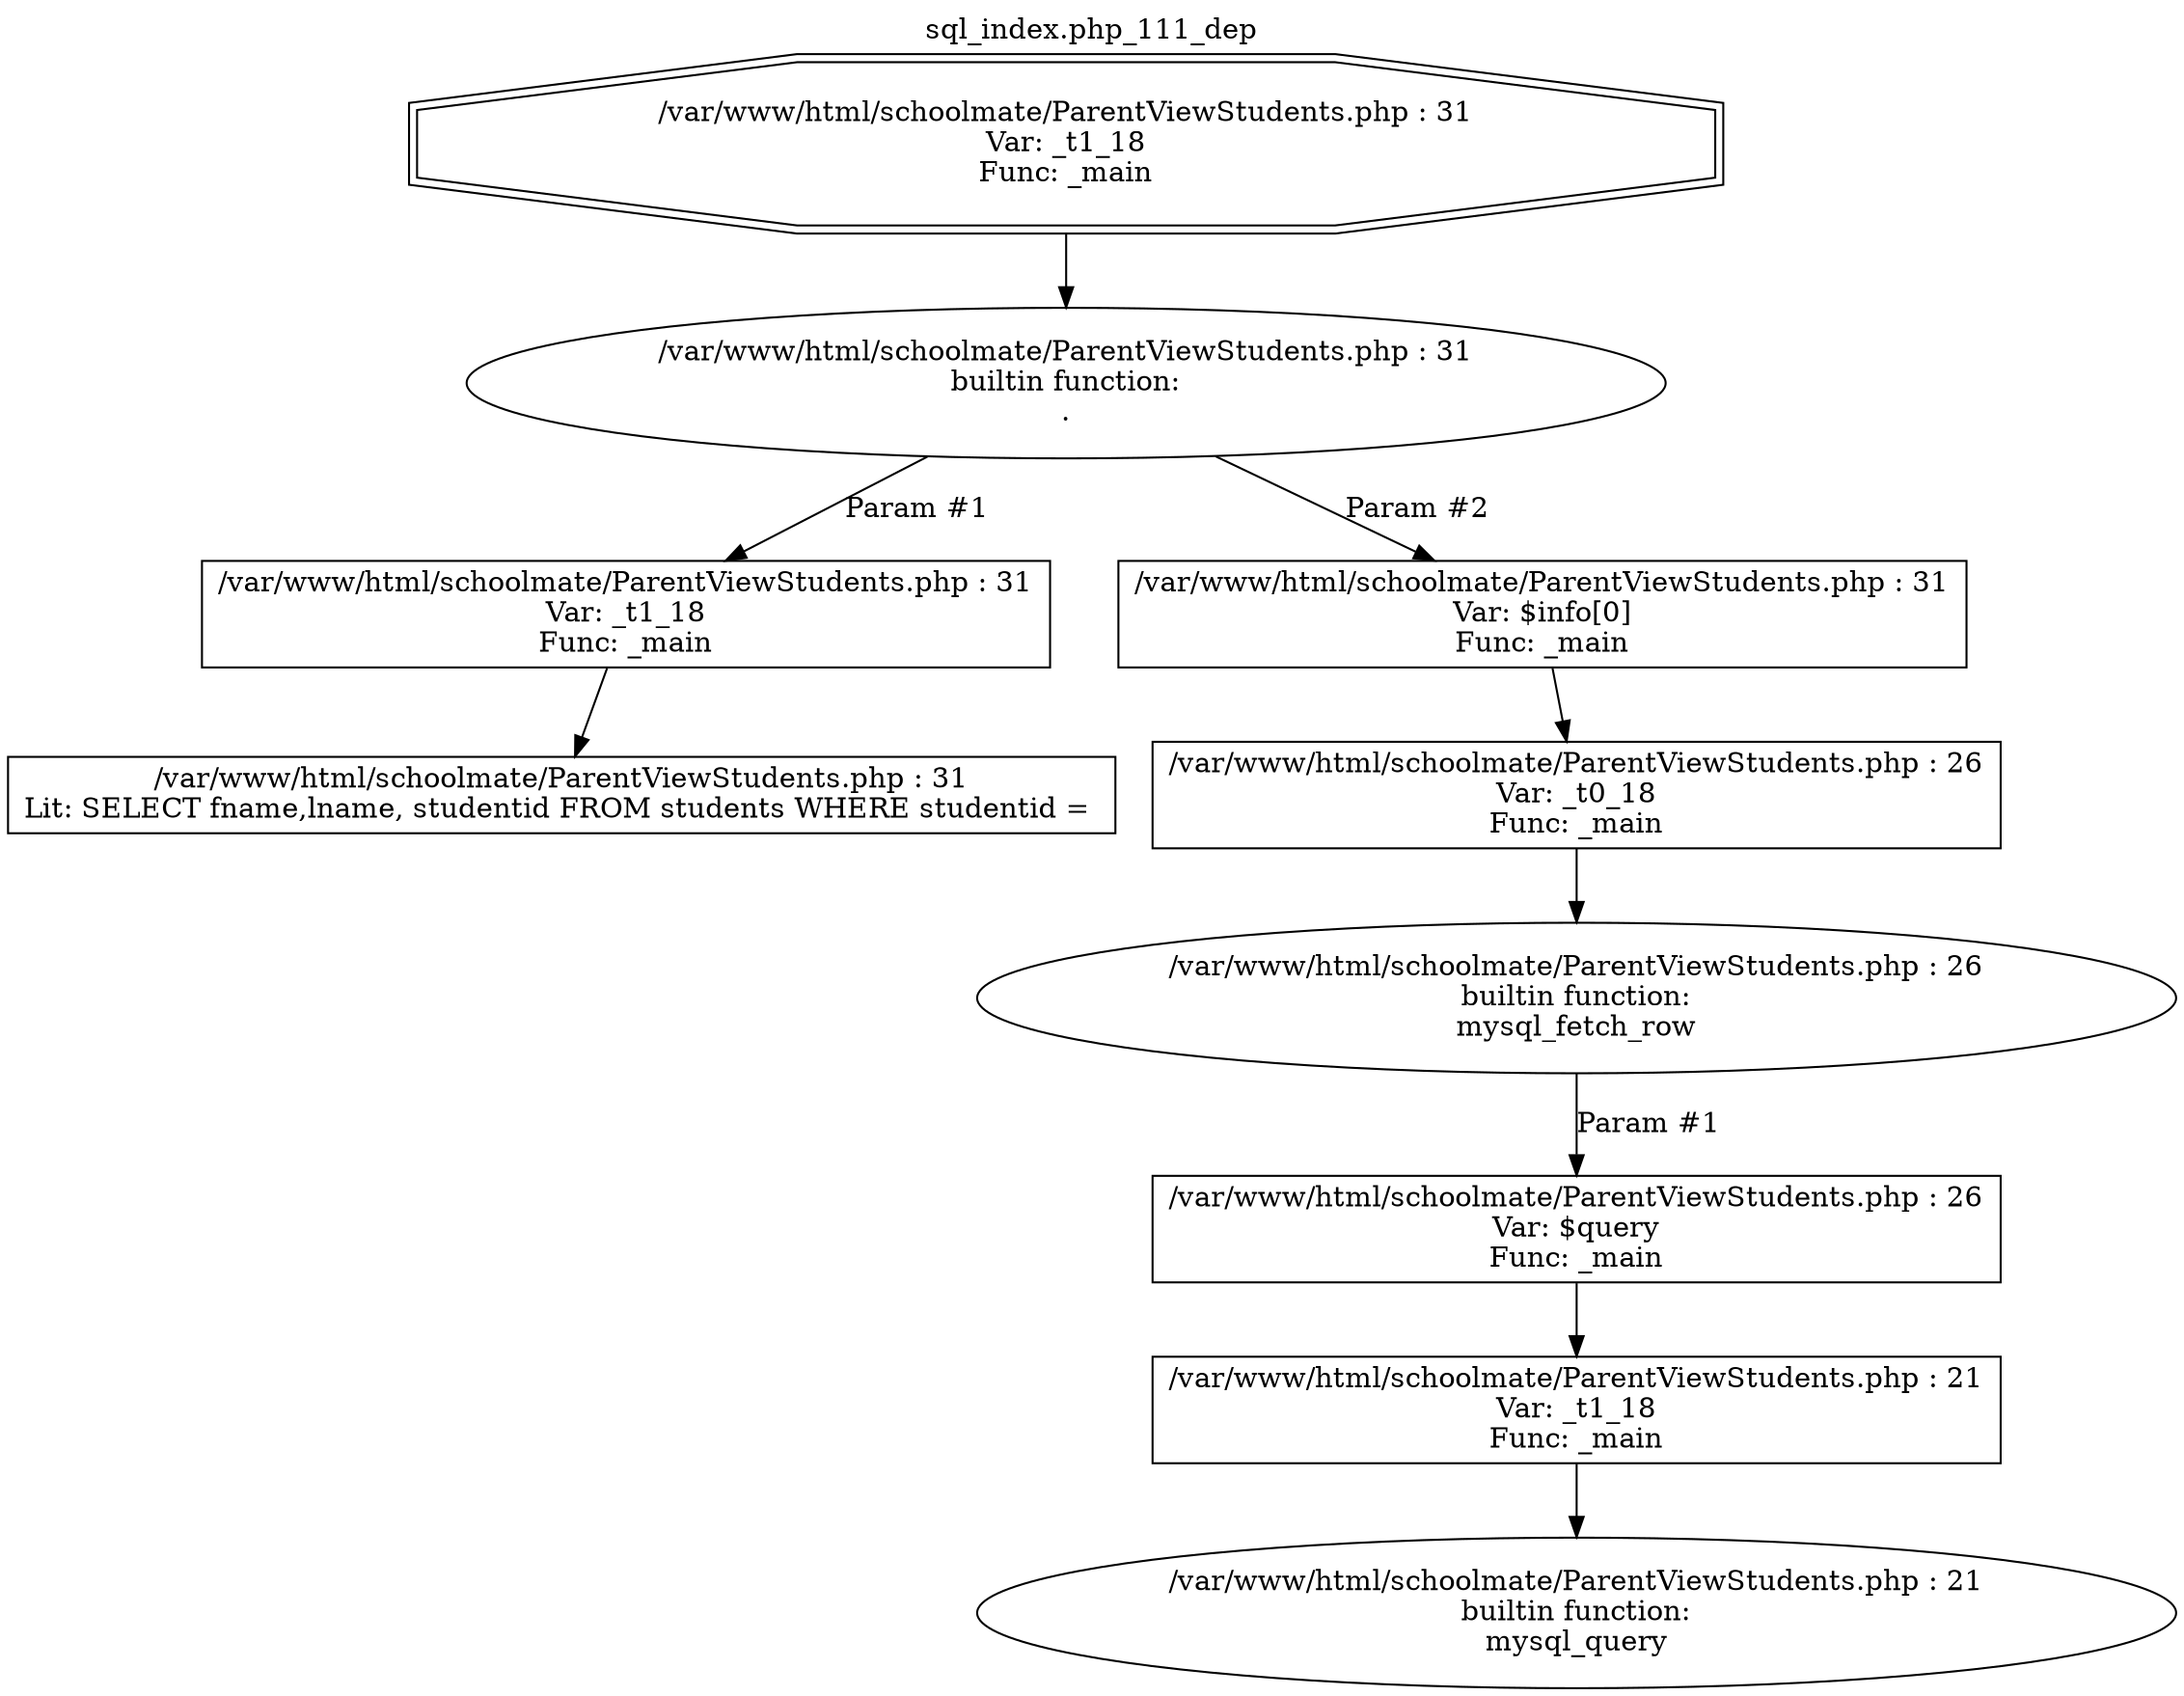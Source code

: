 digraph cfg {
  label="sql_index.php_111_dep";
  labelloc=t;
  n1 [shape=doubleoctagon, label="/var/www/html/schoolmate/ParentViewStudents.php : 31\nVar: _t1_18\nFunc: _main\n"];
  n2 [shape=ellipse, label="/var/www/html/schoolmate/ParentViewStudents.php : 31\nbuiltin function:\n.\n"];
  n3 [shape=box, label="/var/www/html/schoolmate/ParentViewStudents.php : 31\nVar: _t1_18\nFunc: _main\n"];
  n4 [shape=box, label="/var/www/html/schoolmate/ParentViewStudents.php : 31\nLit: SELECT fname,lname, studentid FROM students WHERE studentid = \n"];
  n5 [shape=box, label="/var/www/html/schoolmate/ParentViewStudents.php : 31\nVar: $info[0]\nFunc: _main\n"];
  n6 [shape=box, label="/var/www/html/schoolmate/ParentViewStudents.php : 26\nVar: _t0_18\nFunc: _main\n"];
  n7 [shape=ellipse, label="/var/www/html/schoolmate/ParentViewStudents.php : 26\nbuiltin function:\nmysql_fetch_row\n"];
  n8 [shape=box, label="/var/www/html/schoolmate/ParentViewStudents.php : 26\nVar: $query\nFunc: _main\n"];
  n9 [shape=box, label="/var/www/html/schoolmate/ParentViewStudents.php : 21\nVar: _t1_18\nFunc: _main\n"];
  n10 [shape=ellipse, label="/var/www/html/schoolmate/ParentViewStudents.php : 21\nbuiltin function:\nmysql_query\n"];
  n1 -> n2;
  n3 -> n4;
  n2 -> n3[label="Param #1"];
  n2 -> n5[label="Param #2"];
  n6 -> n7;
  n9 -> n10;
  n8 -> n9;
  n7 -> n8[label="Param #1"];
  n5 -> n6;
}
